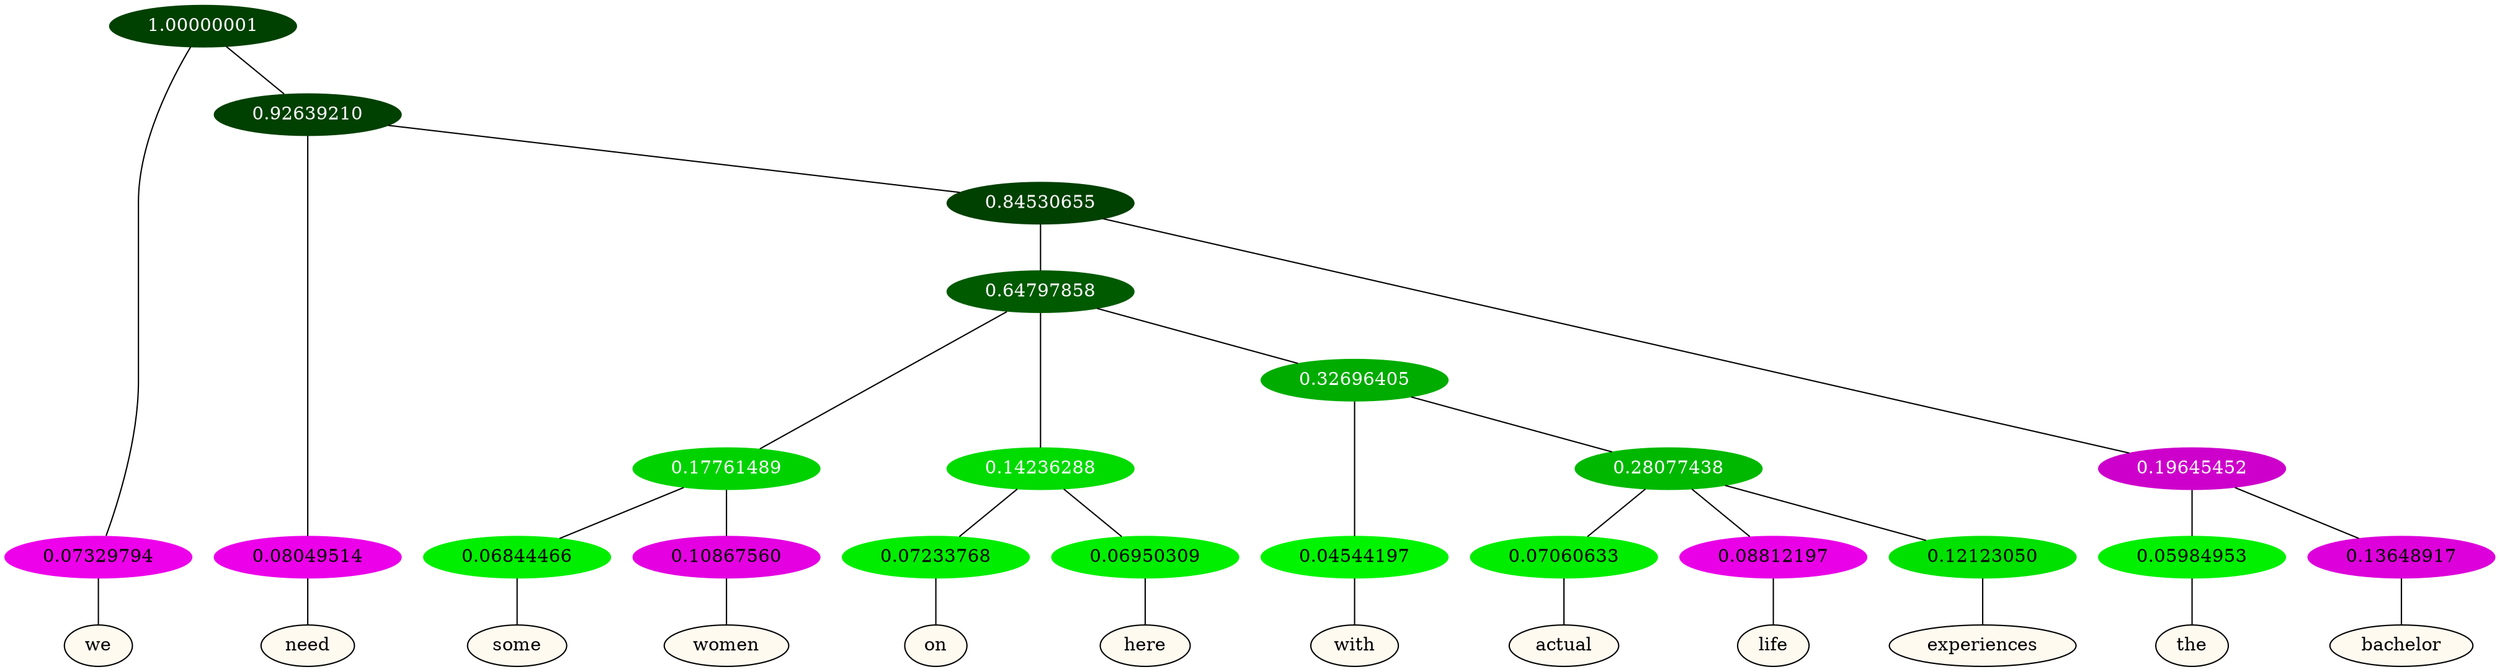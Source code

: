 graph {
	node [format=png height=0.15 nodesep=0.001 ordering=out overlap=prism overlap_scaling=0.01 ranksep=0.001 ratio=0.2 style=filled width=0.15]
	{
		rank=same
		a_w_1 [label=we color=black fillcolor=floralwhite style="filled,solid"]
		a_w_3 [label=need color=black fillcolor=floralwhite style="filled,solid"]
		a_w_12 [label=some color=black fillcolor=floralwhite style="filled,solid"]
		a_w_13 [label=women color=black fillcolor=floralwhite style="filled,solid"]
		a_w_14 [label=on color=black fillcolor=floralwhite style="filled,solid"]
		a_w_15 [label=here color=black fillcolor=floralwhite style="filled,solid"]
		a_w_16 [label=with color=black fillcolor=floralwhite style="filled,solid"]
		a_w_18 [label=actual color=black fillcolor=floralwhite style="filled,solid"]
		a_w_19 [label=life color=black fillcolor=floralwhite style="filled,solid"]
		a_w_20 [label=experiences color=black fillcolor=floralwhite style="filled,solid"]
		a_w_10 [label=the color=black fillcolor=floralwhite style="filled,solid"]
		a_w_11 [label=bachelor color=black fillcolor=floralwhite style="filled,solid"]
	}
	a_n_1 -- a_w_1
	a_n_3 -- a_w_3
	a_n_12 -- a_w_12
	a_n_13 -- a_w_13
	a_n_14 -- a_w_14
	a_n_15 -- a_w_15
	a_n_16 -- a_w_16
	a_n_18 -- a_w_18
	a_n_19 -- a_w_19
	a_n_20 -- a_w_20
	a_n_10 -- a_w_10
	a_n_11 -- a_w_11
	{
		rank=same
		a_n_1 [label=0.07329794 color="0.835 1.000 0.927" fontcolor=black]
		a_n_3 [label=0.08049514 color="0.835 1.000 0.920" fontcolor=black]
		a_n_12 [label=0.06844466 color="0.334 1.000 0.932" fontcolor=black]
		a_n_13 [label=0.10867560 color="0.835 1.000 0.891" fontcolor=black]
		a_n_14 [label=0.07233768 color="0.334 1.000 0.928" fontcolor=black]
		a_n_15 [label=0.06950309 color="0.334 1.000 0.930" fontcolor=black]
		a_n_16 [label=0.04544197 color="0.334 1.000 0.955" fontcolor=black]
		a_n_18 [label=0.07060633 color="0.334 1.000 0.929" fontcolor=black]
		a_n_19 [label=0.08812197 color="0.835 1.000 0.912" fontcolor=black]
		a_n_20 [label=0.12123050 color="0.334 1.000 0.879" fontcolor=black]
		a_n_10 [label=0.05984953 color="0.334 1.000 0.940" fontcolor=black]
		a_n_11 [label=0.13648917 color="0.835 1.000 0.864" fontcolor=black]
	}
	a_n_0 [label=1.00000001 color="0.334 1.000 0.250" fontcolor=grey99]
	a_n_0 -- a_n_1
	a_n_2 [label=0.92639210 color="0.334 1.000 0.250" fontcolor=grey99]
	a_n_0 -- a_n_2
	a_n_2 -- a_n_3
	a_n_4 [label=0.84530655 color="0.334 1.000 0.250" fontcolor=grey99]
	a_n_2 -- a_n_4
	a_n_5 [label=0.64797858 color="0.334 1.000 0.352" fontcolor=grey99]
	a_n_4 -- a_n_5
	a_n_6 [label=0.19645452 color="0.835 1.000 0.804" fontcolor=grey99]
	a_n_4 -- a_n_6
	a_n_7 [label=0.17761489 color="0.334 1.000 0.822" fontcolor=grey99]
	a_n_5 -- a_n_7
	a_n_8 [label=0.14236288 color="0.334 1.000 0.858" fontcolor=grey99]
	a_n_5 -- a_n_8
	a_n_9 [label=0.32696405 color="0.334 1.000 0.673" fontcolor=grey99]
	a_n_5 -- a_n_9
	a_n_6 -- a_n_10
	a_n_6 -- a_n_11
	a_n_7 -- a_n_12
	a_n_7 -- a_n_13
	a_n_8 -- a_n_14
	a_n_8 -- a_n_15
	a_n_9 -- a_n_16
	a_n_17 [label=0.28077438 color="0.334 1.000 0.719" fontcolor=grey99]
	a_n_9 -- a_n_17
	a_n_17 -- a_n_18
	a_n_17 -- a_n_19
	a_n_17 -- a_n_20
}
